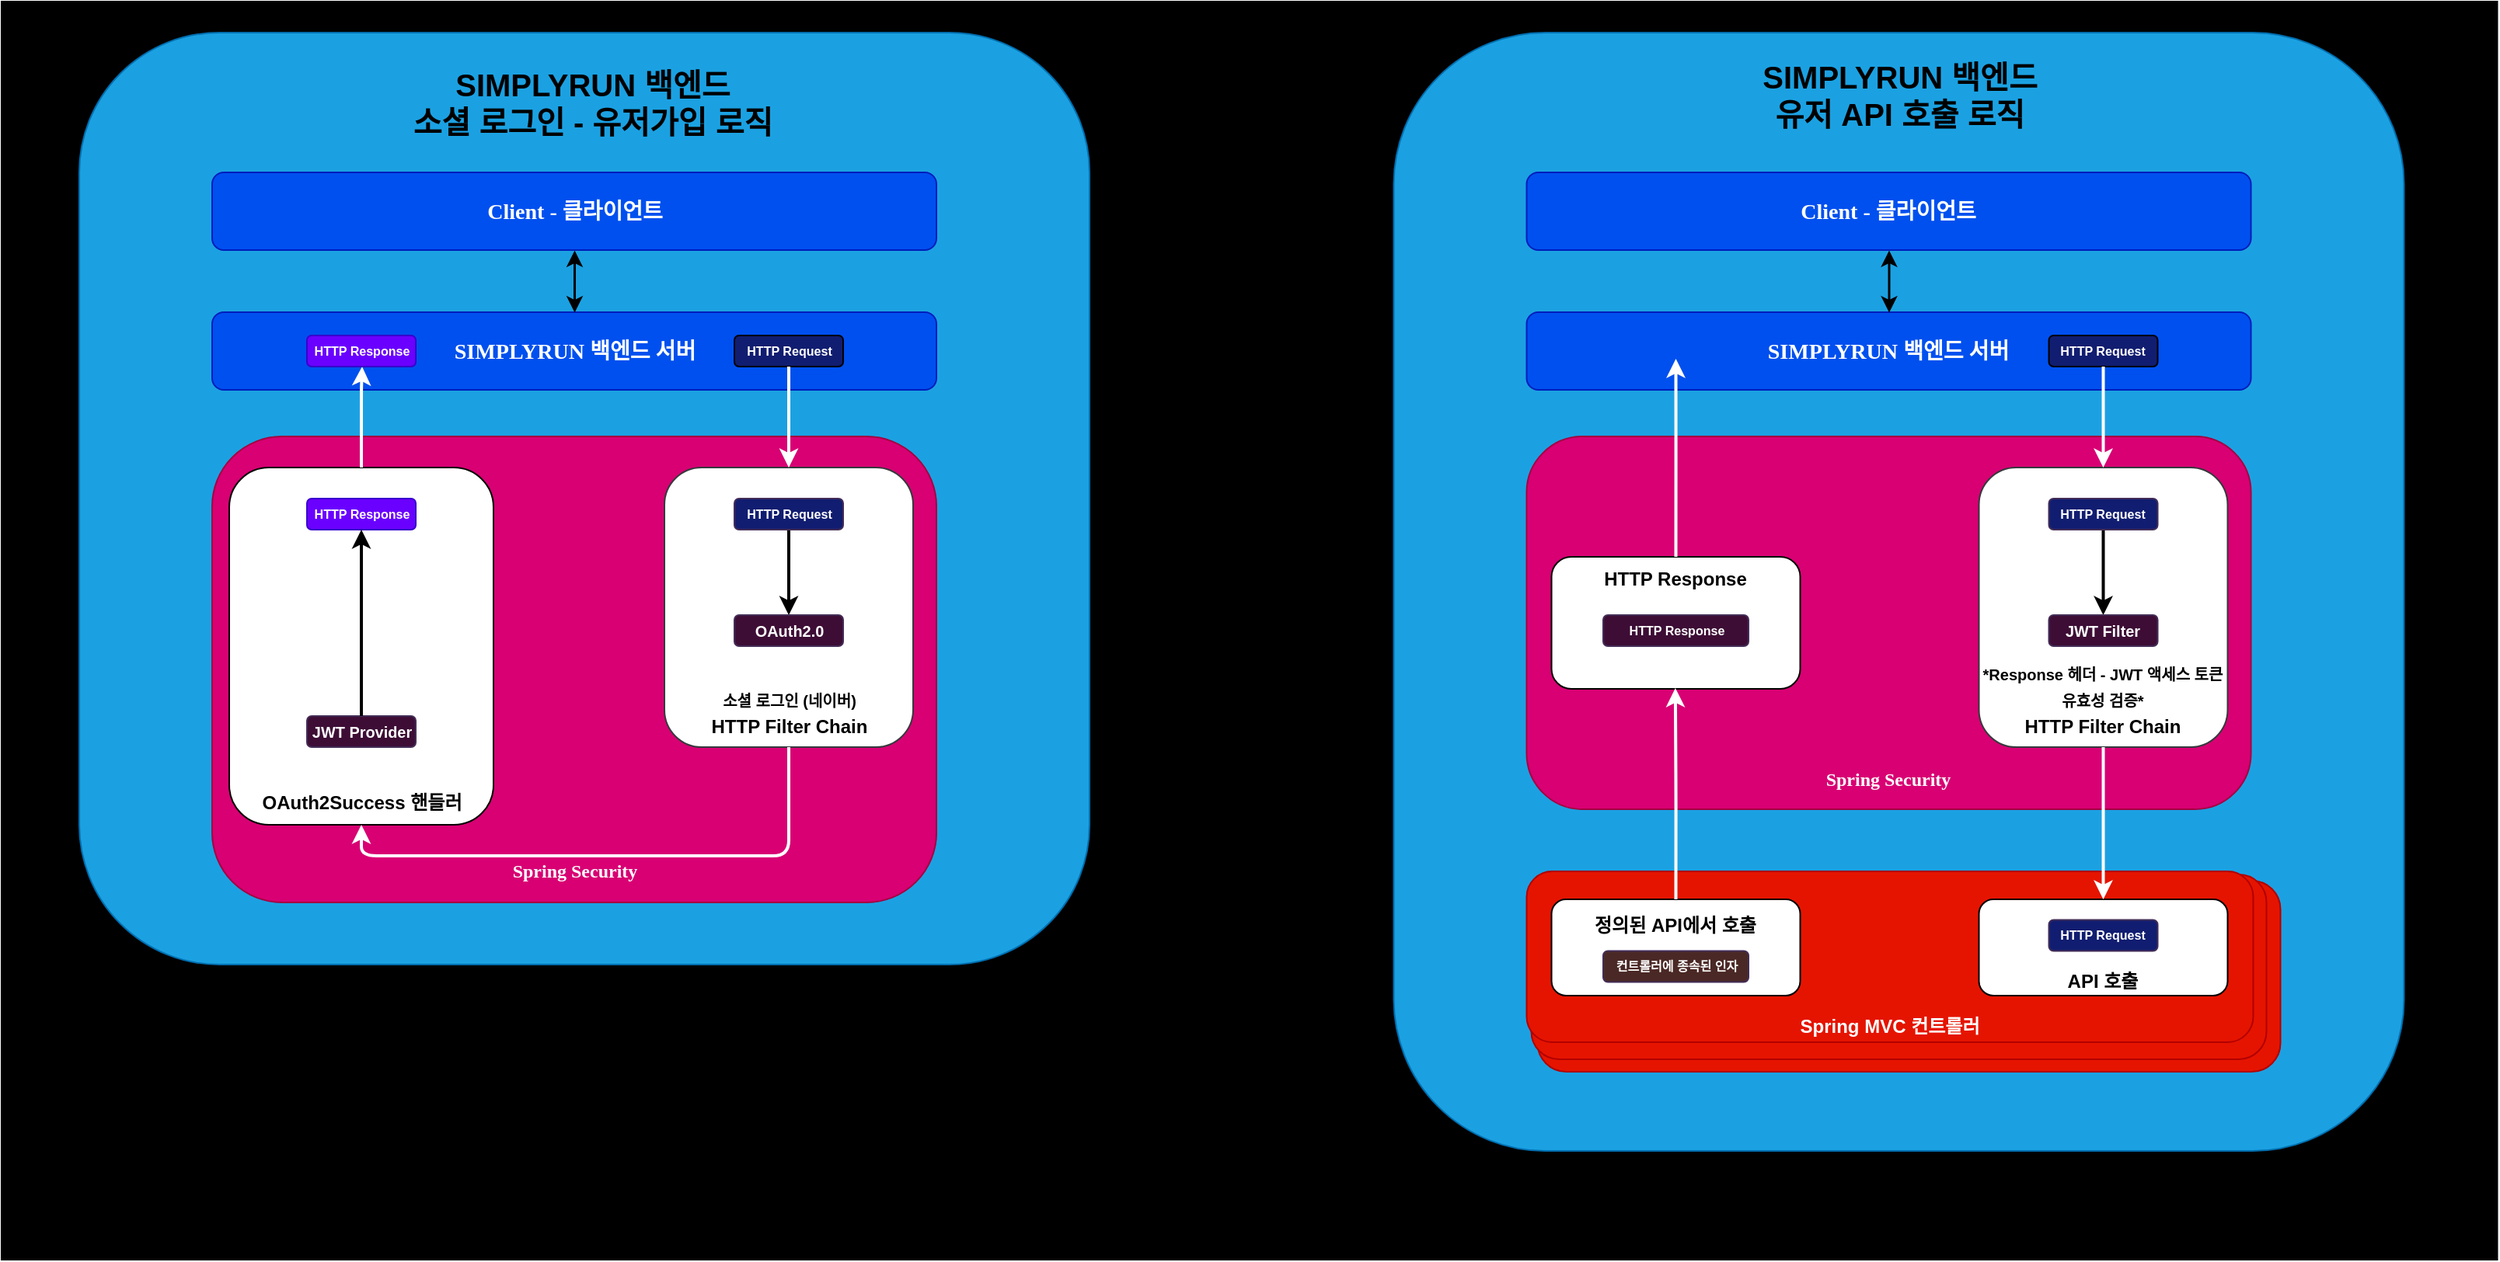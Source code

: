 <mxfile version="26.0.1">
  <diagram name="페이지-1" id="Nq4yGYuZbrCvw5U8-iED">
    <mxGraphModel dx="1911" dy="3598" grid="1" gridSize="10" guides="1" tooltips="1" connect="1" arrows="1" fold="1" page="1" pageScale="1" pageWidth="827" pageHeight="1169" math="0" shadow="0">
      <root>
        <mxCell id="0" />
        <mxCell id="1" parent="0" />
        <mxCell id="1A47Y8RJJ1MLDTLqIAWW-1" value="" style="rounded=0;whiteSpace=wrap;html=1;fillColor=#000000;" vertex="1" parent="1">
          <mxGeometry x="30" y="-2328" width="1605.75" height="810" as="geometry" />
        </mxCell>
        <mxCell id="1A47Y8RJJ1MLDTLqIAWW-83" value="" style="rounded=1;whiteSpace=wrap;html=1;fillColor=#1ba1e2;fontColor=#ffffff;strokeColor=#006EAF;" vertex="1" parent="1">
          <mxGeometry x="925.75" y="-2308" width="650" height="720" as="geometry" />
        </mxCell>
        <mxCell id="1A47Y8RJJ1MLDTLqIAWW-78" value="" style="rounded=1;whiteSpace=wrap;html=1;fillColor=#1ba1e2;fontColor=#ffffff;strokeColor=#006EAF;" vertex="1" parent="1">
          <mxGeometry x="80" y="-2308" width="650" height="600" as="geometry" />
        </mxCell>
        <mxCell id="1A47Y8RJJ1MLDTLqIAWW-4" value="&lt;h3&gt;&lt;font style=&quot;&quot; face=&quot;Comic Sans MS&quot;&gt;SIMPLYRUN 백엔드 서버&lt;/font&gt;&lt;/h3&gt;" style="rounded=1;whiteSpace=wrap;html=1;fillColor=#0050ef;strokeColor=#001DBC;fontColor=#ffffff;" vertex="1" parent="1">
          <mxGeometry x="165.5" y="-2128" width="466" height="50" as="geometry" />
        </mxCell>
        <mxCell id="1A47Y8RJJ1MLDTLqIAWW-5" value="&lt;h4&gt;&lt;font face=&quot;Comic Sans MS&quot;&gt;&lt;br&gt;&lt;/font&gt;&lt;font face=&quot;Comic Sans MS&quot;&gt;&lt;br&gt;&lt;/font&gt;&lt;font face=&quot;Comic Sans MS&quot;&gt;&lt;br&gt;&lt;br&gt;&lt;br&gt;&lt;br&gt;&lt;br&gt;&lt;br&gt;&lt;br&gt;&lt;br&gt;&lt;br&gt;&lt;br&gt;&lt;br&gt;&lt;br&gt;&lt;br&gt;&lt;br&gt;&lt;br&gt;&lt;br&gt;&lt;/font&gt;&lt;span style=&quot;font-family: &amp;quot;Comic Sans MS&amp;quot;; background-color: initial;&quot;&gt;Spring Security&lt;/span&gt;&lt;/h4&gt;" style="rounded=1;whiteSpace=wrap;html=1;fillColor=#d80073;strokeColor=#A50040;fontColor=#ffffff;" vertex="1" parent="1">
          <mxGeometry x="165.5" y="-2048" width="466" height="300" as="geometry" />
        </mxCell>
        <mxCell id="1A47Y8RJJ1MLDTLqIAWW-6" value="&lt;h6&gt;&lt;font color=&quot;#ffffff&quot;&gt;HTTP Request&lt;/font&gt;&lt;/h6&gt;" style="rounded=1;whiteSpace=wrap;html=1;fillColor=#111D70;" vertex="1" parent="1">
          <mxGeometry x="501.5" y="-2113" width="70" height="20" as="geometry" />
        </mxCell>
        <mxCell id="1A47Y8RJJ1MLDTLqIAWW-8" value="&lt;h3&gt;&lt;br&gt;&lt;br&gt;&lt;br&gt;&lt;br&gt;&lt;br&gt;&lt;br&gt;&lt;br&gt;&lt;br&gt;&lt;span style=&quot;background-color: initial;&quot;&gt;&lt;font style=&quot;&quot; size=&quot;1&quot;&gt;소셜 로그인 (네이버)&lt;br&gt;&lt;/font&gt;&lt;/span&gt;&lt;span style=&quot;background-color: initial; font-size: 12px;&quot;&gt;HTTP Filter Chain&lt;/span&gt;&lt;/h3&gt;" style="rounded=1;whiteSpace=wrap;html=1;fillColor=default;strokeColor=#36393d;shadow=0;glass=0;gradientColor=none;fillStyle=auto;" vertex="1" parent="1">
          <mxGeometry x="456.5" y="-2028" width="160" height="180" as="geometry" />
        </mxCell>
        <mxCell id="1A47Y8RJJ1MLDTLqIAWW-9" value="" style="edgeStyle=orthogonalEdgeStyle;rounded=1;orthogonalLoop=1;jettySize=auto;html=1;curved=0;strokeWidth=2;" edge="1" parent="1" source="1A47Y8RJJ1MLDTLqIAWW-10">
          <mxGeometry relative="1" as="geometry">
            <mxPoint x="536.5" y="-1933" as="targetPoint" />
          </mxGeometry>
        </mxCell>
        <mxCell id="1A47Y8RJJ1MLDTLqIAWW-10" value="&lt;h6&gt;HTTP Request&lt;/h6&gt;" style="rounded=1;whiteSpace=wrap;html=1;fillColor=#111D70;fontColor=#ffffff;strokeColor=#432D57;" vertex="1" parent="1">
          <mxGeometry x="501.5" y="-2008" width="70" height="20" as="geometry" />
        </mxCell>
        <mxCell id="1A47Y8RJJ1MLDTLqIAWW-12" value="&lt;div&gt;&lt;b&gt;&lt;br&gt;&lt;/b&gt;&lt;/div&gt;&lt;div&gt;&lt;b&gt;&lt;br&gt;&lt;/b&gt;&lt;/div&gt;&lt;div&gt;&lt;b&gt;&lt;br&gt;&lt;/b&gt;&lt;/div&gt;&lt;div&gt;&lt;b&gt;&lt;br&gt;&lt;/b&gt;&lt;/div&gt;&lt;div&gt;&lt;b&gt;&lt;br&gt;&lt;/b&gt;&lt;/div&gt;&lt;div&gt;&lt;b&gt;&lt;br&gt;&lt;/b&gt;&lt;/div&gt;&lt;div&gt;&lt;b&gt;&lt;br&gt;&lt;/b&gt;&lt;/div&gt;&lt;div&gt;&lt;b&gt;&lt;br&gt;&lt;/b&gt;&lt;/div&gt;&lt;div&gt;&lt;b&gt;&lt;br&gt;&lt;/b&gt;&lt;/div&gt;&lt;div&gt;&lt;br&gt;&lt;/div&gt;&lt;div&gt;&lt;br&gt;&lt;/div&gt;&lt;div&gt;&lt;br&gt;&lt;br&gt;&lt;/div&gt;&lt;div&gt;&lt;b&gt;&lt;br&gt;&lt;/b&gt;&lt;/div&gt;&lt;div&gt;&lt;b&gt;OAuth2Success 핸들러&lt;/b&gt;&lt;/div&gt;" style="rounded=1;whiteSpace=wrap;html=1;" vertex="1" parent="1">
          <mxGeometry x="176.5" y="-2028" width="170" height="230" as="geometry" />
        </mxCell>
        <mxCell id="1A47Y8RJJ1MLDTLqIAWW-19" value="" style="edgeStyle=orthogonalEdgeStyle;rounded=1;orthogonalLoop=1;jettySize=auto;html=1;curved=0;strokeWidth=2;exitX=0.5;exitY=0;exitDx=0;exitDy=0;strokeColor=#FFFFFF;" edge="1" parent="1" source="1A47Y8RJJ1MLDTLqIAWW-12" target="1A47Y8RJJ1MLDTLqIAWW-72">
          <mxGeometry relative="1" as="geometry">
            <mxPoint x="261.5" y="-1970.5" as="sourcePoint" />
            <mxPoint x="261.5" y="-2098" as="targetPoint" />
            <Array as="points">
              <mxPoint x="262" y="-2078" />
              <mxPoint x="262" y="-2078" />
            </Array>
          </mxGeometry>
        </mxCell>
        <mxCell id="1A47Y8RJJ1MLDTLqIAWW-20" value="" style="edgeStyle=orthogonalEdgeStyle;rounded=1;orthogonalLoop=1;jettySize=auto;html=1;curved=0;strokeWidth=2;exitX=0.5;exitY=1;exitDx=0;exitDy=0;entryX=0.5;entryY=0;entryDx=0;entryDy=0;strokeColor=#FFFFFF;" edge="1" parent="1" source="1A47Y8RJJ1MLDTLqIAWW-6" target="1A47Y8RJJ1MLDTLqIAWW-8">
          <mxGeometry relative="1" as="geometry">
            <mxPoint x="691.5" y="-1965" as="sourcePoint" />
            <mxPoint x="691.5" y="-2093" as="targetPoint" />
          </mxGeometry>
        </mxCell>
        <mxCell id="1A47Y8RJJ1MLDTLqIAWW-22" value="" style="edgeStyle=orthogonalEdgeStyle;rounded=1;orthogonalLoop=1;jettySize=auto;html=1;curved=0;strokeWidth=2;exitX=0.5;exitY=1;exitDx=0;exitDy=0;entryX=0.5;entryY=1;entryDx=0;entryDy=0;strokeColor=#FFFFFF;" edge="1" parent="1" source="1A47Y8RJJ1MLDTLqIAWW-8" target="1A47Y8RJJ1MLDTLqIAWW-12">
          <mxGeometry relative="1" as="geometry">
            <mxPoint x="451.82" y="-1696.75" as="sourcePoint" />
            <mxPoint x="451.5" y="-1832.75" as="targetPoint" />
          </mxGeometry>
        </mxCell>
        <mxCell id="1A47Y8RJJ1MLDTLqIAWW-45" value="&lt;h4&gt;&lt;br&gt;&lt;/h4&gt;" style="rounded=1;whiteSpace=wrap;html=1;fillColor=#e51400;strokeColor=#B20000;fontColor=#ffffff;" vertex="1" parent="1">
          <mxGeometry x="1018.25" y="-1762" width="478" height="123" as="geometry" />
        </mxCell>
        <mxCell id="1A47Y8RJJ1MLDTLqIAWW-46" value="&lt;h4&gt;&lt;br&gt;&lt;/h4&gt;" style="rounded=1;whiteSpace=wrap;html=1;fillColor=#e51400;strokeColor=#B20000;fontColor=#ffffff;" vertex="1" parent="1">
          <mxGeometry x="1014.25" y="-1766" width="473" height="119" as="geometry" />
        </mxCell>
        <mxCell id="1A47Y8RJJ1MLDTLqIAWW-47" value="&lt;h3&gt;&lt;font style=&quot;&quot; face=&quot;Comic Sans MS&quot;&gt;SIMPLYRUN 백엔드 서버&lt;/font&gt;&lt;/h3&gt;" style="rounded=1;whiteSpace=wrap;html=1;fillColor=#0050ef;strokeColor=#001DBC;fontColor=#ffffff;" vertex="1" parent="1">
          <mxGeometry x="1011.25" y="-2128" width="466" height="50" as="geometry" />
        </mxCell>
        <mxCell id="1A47Y8RJJ1MLDTLqIAWW-48" value="&lt;h4&gt;&lt;font face=&quot;Comic Sans MS&quot;&gt;&lt;br&gt;&lt;/font&gt;&lt;font face=&quot;Comic Sans MS&quot;&gt;&lt;br&gt;&lt;/font&gt;&lt;font face=&quot;Comic Sans MS&quot;&gt;&lt;br&gt;&lt;br&gt;&lt;br&gt;&lt;br&gt;&lt;br&gt;&lt;br&gt;&lt;br&gt;&lt;br&gt;&lt;br&gt;&lt;br&gt;&lt;br&gt;&lt;br&gt;Spring Security&lt;/font&gt;&lt;/h4&gt;" style="rounded=1;whiteSpace=wrap;html=1;fillColor=#d80073;strokeColor=#A50040;fontColor=#ffffff;" vertex="1" parent="1">
          <mxGeometry x="1011.25" y="-2048" width="466" height="240" as="geometry" />
        </mxCell>
        <mxCell id="1A47Y8RJJ1MLDTLqIAWW-49" value="&lt;h6&gt;&lt;font color=&quot;#ffffff&quot;&gt;HTTP Request&lt;/font&gt;&lt;/h6&gt;" style="rounded=1;whiteSpace=wrap;html=1;fillColor=#111D70;" vertex="1" parent="1">
          <mxGeometry x="1347.25" y="-2113" width="70" height="20" as="geometry" />
        </mxCell>
        <mxCell id="1A47Y8RJJ1MLDTLqIAWW-50" value="&lt;h4&gt;&lt;br&gt;&lt;/h4&gt;&lt;div&gt;&lt;b&gt;&lt;br&gt;&lt;/b&gt;&lt;/div&gt;&lt;div&gt;&lt;b&gt;&lt;br&gt;&lt;/b&gt;&lt;/div&gt;&lt;div&gt;&lt;b&gt;&lt;br&gt;&lt;/b&gt;&lt;/div&gt;&lt;div&gt;&lt;b&gt;Spring MVC 컨트롤러&lt;/b&gt;&lt;/div&gt;" style="rounded=1;whiteSpace=wrap;html=1;fillColor=#e51400;strokeColor=#B20000;fontColor=#ffffff;" vertex="1" parent="1">
          <mxGeometry x="1011.25" y="-1768" width="467.5" height="110" as="geometry" />
        </mxCell>
        <mxCell id="1A47Y8RJJ1MLDTLqIAWW-51" value="&lt;h3&gt;&lt;br&gt;&lt;br&gt;&lt;br&gt;&lt;br&gt;&lt;br&gt;&lt;br&gt;&lt;br&gt;&lt;span style=&quot;background-color: initial;&quot;&gt;&lt;font style=&quot;&quot; size=&quot;1&quot;&gt;*Response 헤더 - JWT 액세스 토큰&lt;br&gt;&lt;/font&gt;&lt;/span&gt;&lt;span style=&quot;background-color: initial;&quot;&gt;&lt;font style=&quot;&quot; size=&quot;1&quot;&gt;유효성 검증*&lt;br&gt;&lt;/font&gt;&lt;/span&gt;&lt;span style=&quot;background-color: initial; font-size: 12px;&quot;&gt;HTTP Filter Chain&lt;/span&gt;&lt;/h3&gt;" style="rounded=1;whiteSpace=wrap;html=1;fillColor=default;strokeColor=#36393d;shadow=0;glass=0;gradientColor=none;fillStyle=auto;" vertex="1" parent="1">
          <mxGeometry x="1302.25" y="-2028" width="160" height="180" as="geometry" />
        </mxCell>
        <mxCell id="1A47Y8RJJ1MLDTLqIAWW-52" value="" style="edgeStyle=orthogonalEdgeStyle;rounded=1;orthogonalLoop=1;jettySize=auto;html=1;curved=0;strokeWidth=2;" edge="1" parent="1" source="1A47Y8RJJ1MLDTLqIAWW-53" target="1A47Y8RJJ1MLDTLqIAWW-54">
          <mxGeometry relative="1" as="geometry" />
        </mxCell>
        <mxCell id="1A47Y8RJJ1MLDTLqIAWW-53" value="&lt;h6&gt;HTTP Request&lt;/h6&gt;" style="rounded=1;whiteSpace=wrap;html=1;fillColor=#111D70;fontColor=#ffffff;strokeColor=#432D57;" vertex="1" parent="1">
          <mxGeometry x="1347.25" y="-2008" width="70" height="20" as="geometry" />
        </mxCell>
        <mxCell id="1A47Y8RJJ1MLDTLqIAWW-54" value="&lt;h5&gt;JWT Filter&lt;/h5&gt;" style="rounded=1;whiteSpace=wrap;html=1;fillColor=#3D0D35;fontColor=#ffffff;strokeColor=#432D57;" vertex="1" parent="1">
          <mxGeometry x="1347.25" y="-1933" width="70" height="20" as="geometry" />
        </mxCell>
        <mxCell id="1A47Y8RJJ1MLDTLqIAWW-55" value="&lt;div&gt;&lt;b&gt;&lt;br&gt;&lt;/b&gt;&lt;/div&gt;&lt;div&gt;&lt;b&gt;&lt;br&gt;&lt;/b&gt;&lt;/div&gt;&lt;div&gt;&lt;b&gt;&lt;br&gt;&lt;/b&gt;&lt;/div&gt;&lt;div&gt;&lt;b&gt;API 호출&lt;/b&gt;&lt;/div&gt;" style="rounded=1;whiteSpace=wrap;html=1;" vertex="1" parent="1">
          <mxGeometry x="1302.25" y="-1750" width="160" height="62" as="geometry" />
        </mxCell>
        <mxCell id="1A47Y8RJJ1MLDTLqIAWW-56" value="&lt;h6&gt;HTTP Request&lt;/h6&gt;" style="rounded=1;whiteSpace=wrap;html=1;fillColor=#111D70;fontColor=#ffffff;strokeColor=#432D57;" vertex="1" parent="1">
          <mxGeometry x="1347.25" y="-1736.75" width="70" height="20" as="geometry" />
        </mxCell>
        <mxCell id="1A47Y8RJJ1MLDTLqIAWW-57" style="edgeStyle=orthogonalEdgeStyle;rounded=0;orthogonalLoop=1;jettySize=auto;html=1;exitX=0.5;exitY=1;exitDx=0;exitDy=0;" edge="1" parent="1" source="1A47Y8RJJ1MLDTLqIAWW-56" target="1A47Y8RJJ1MLDTLqIAWW-56">
          <mxGeometry relative="1" as="geometry" />
        </mxCell>
        <mxCell id="1A47Y8RJJ1MLDTLqIAWW-58" value="&lt;div&gt;&lt;span style=&quot;background-color: initial;&quot;&gt;&lt;b&gt;정의된 API에서 호출&lt;/b&gt;&lt;/span&gt;&lt;/div&gt;&lt;div&gt;&lt;span style=&quot;background-color: initial;&quot;&gt;&lt;b&gt;&lt;br&gt;&lt;/b&gt;&lt;/span&gt;&lt;/div&gt;&lt;div&gt;&lt;span style=&quot;background-color: initial;&quot;&gt;&lt;br&gt;&lt;/span&gt;&lt;/div&gt;" style="rounded=1;whiteSpace=wrap;html=1;" vertex="1" parent="1">
          <mxGeometry x="1027.25" y="-1750" width="160" height="62" as="geometry" />
        </mxCell>
        <mxCell id="1A47Y8RJJ1MLDTLqIAWW-59" value="&lt;h6&gt;컨트롤러에 종속된 인자&lt;/h6&gt;" style="rounded=1;whiteSpace=wrap;html=1;fillColor=#4A2825;fontColor=#ffffff;strokeColor=#432D57;" vertex="1" parent="1">
          <mxGeometry x="1060.5" y="-1716.75" width="93.5" height="20" as="geometry" />
        </mxCell>
        <mxCell id="1A47Y8RJJ1MLDTLqIAWW-60" value="&lt;div&gt;&lt;b&gt;HTTP Response&lt;/b&gt;&lt;/div&gt;&lt;div&gt;&lt;b&gt;&lt;br&gt;&lt;/b&gt;&lt;/div&gt;&lt;div&gt;&lt;b&gt;&lt;br&gt;&lt;/b&gt;&lt;/div&gt;&lt;div&gt;&lt;b&gt;&lt;br&gt;&lt;/b&gt;&lt;/div&gt;&lt;div&gt;&lt;br&gt;&lt;/div&gt;" style="rounded=1;whiteSpace=wrap;html=1;" vertex="1" parent="1">
          <mxGeometry x="1027.25" y="-1970.5" width="160" height="85" as="geometry" />
        </mxCell>
        <mxCell id="1A47Y8RJJ1MLDTLqIAWW-61" value="&lt;h6&gt;HTTP Response&lt;/h6&gt;" style="rounded=1;whiteSpace=wrap;html=1;fillColor=#3D0D35;fontColor=#ffffff;strokeColor=#432D57;" vertex="1" parent="1">
          <mxGeometry x="1060.5" y="-1933" width="93.5" height="20" as="geometry" />
        </mxCell>
        <mxCell id="1A47Y8RJJ1MLDTLqIAWW-62" value="" style="edgeStyle=orthogonalEdgeStyle;rounded=1;orthogonalLoop=1;jettySize=auto;html=1;curved=0;strokeWidth=2;exitX=0.5;exitY=0;exitDx=0;exitDy=0;strokeColor=#FFFFFF;" edge="1" parent="1" source="1A47Y8RJJ1MLDTLqIAWW-60">
          <mxGeometry relative="1" as="geometry">
            <mxPoint x="1106.93" y="-2038" as="sourcePoint" />
            <mxPoint x="1107.25" y="-2098" as="targetPoint" />
          </mxGeometry>
        </mxCell>
        <mxCell id="1A47Y8RJJ1MLDTLqIAWW-63" value="" style="edgeStyle=orthogonalEdgeStyle;rounded=1;orthogonalLoop=1;jettySize=auto;html=1;curved=0;strokeWidth=2;exitX=0.5;exitY=1;exitDx=0;exitDy=0;entryX=0.5;entryY=0;entryDx=0;entryDy=0;strokeColor=#FFFFFF;" edge="1" parent="1" source="1A47Y8RJJ1MLDTLqIAWW-49" target="1A47Y8RJJ1MLDTLqIAWW-51">
          <mxGeometry relative="1" as="geometry">
            <mxPoint x="1537.25" y="-1965" as="sourcePoint" />
            <mxPoint x="1537.25" y="-2093" as="targetPoint" />
          </mxGeometry>
        </mxCell>
        <mxCell id="1A47Y8RJJ1MLDTLqIAWW-64" value="" style="edgeStyle=orthogonalEdgeStyle;rounded=1;orthogonalLoop=1;jettySize=auto;html=1;curved=0;strokeWidth=2;exitX=0.5;exitY=0;exitDx=0;exitDy=0;strokeColor=#FFFFFF;" edge="1" parent="1" source="1A47Y8RJJ1MLDTLqIAWW-58">
          <mxGeometry relative="1" as="geometry">
            <mxPoint x="1106.93" y="-1758" as="sourcePoint" />
            <mxPoint x="1106.93" y="-1886" as="targetPoint" />
          </mxGeometry>
        </mxCell>
        <mxCell id="1A47Y8RJJ1MLDTLqIAWW-65" value="" style="edgeStyle=orthogonalEdgeStyle;rounded=1;orthogonalLoop=1;jettySize=auto;html=1;curved=0;strokeWidth=2;exitX=0.5;exitY=1;exitDx=0;exitDy=0;entryX=0.5;entryY=0;entryDx=0;entryDy=0;strokeColor=#FFFFFF;" edge="1" parent="1" source="1A47Y8RJJ1MLDTLqIAWW-51" target="1A47Y8RJJ1MLDTLqIAWW-55">
          <mxGeometry relative="1" as="geometry">
            <mxPoint x="1297.57" y="-1696.75" as="sourcePoint" />
            <mxPoint x="1297.25" y="-1832.75" as="targetPoint" />
          </mxGeometry>
        </mxCell>
        <mxCell id="1A47Y8RJJ1MLDTLqIAWW-66" value="&lt;h5&gt;OAuth2.0&lt;/h5&gt;" style="rounded=1;whiteSpace=wrap;html=1;fillColor=#3D0D35;fontColor=#ffffff;strokeColor=#432D57;" vertex="1" parent="1">
          <mxGeometry x="501.5" y="-1933" width="70" height="20" as="geometry" />
        </mxCell>
        <mxCell id="1A47Y8RJJ1MLDTLqIAWW-68" value="&lt;h5&gt;JWT Provider&lt;/h5&gt;" style="rounded=1;whiteSpace=wrap;html=1;fillColor=#3D0D35;fontColor=#ffffff;strokeColor=#432D57;" vertex="1" parent="1">
          <mxGeometry x="226.5" y="-1868" width="70" height="20" as="geometry" />
        </mxCell>
        <mxCell id="1A47Y8RJJ1MLDTLqIAWW-69" value="&lt;h6&gt;HTTP Response&lt;/h6&gt;" style="rounded=1;whiteSpace=wrap;html=1;fillColor=#6a00ff;fontColor=#ffffff;strokeColor=#3700CC;" vertex="1" parent="1">
          <mxGeometry x="226.5" y="-2008" width="70" height="20" as="geometry" />
        </mxCell>
        <mxCell id="1A47Y8RJJ1MLDTLqIAWW-70" value="" style="edgeStyle=orthogonalEdgeStyle;rounded=1;orthogonalLoop=1;jettySize=auto;html=1;curved=0;strokeWidth=2;exitX=0.5;exitY=0;exitDx=0;exitDy=0;" edge="1" parent="1" source="1A47Y8RJJ1MLDTLqIAWW-68" target="1A47Y8RJJ1MLDTLqIAWW-69">
          <mxGeometry relative="1" as="geometry">
            <mxPoint x="560" y="-1759.5" as="sourcePoint" />
            <mxPoint x="320" y="-1748" as="targetPoint" />
            <Array as="points" />
          </mxGeometry>
        </mxCell>
        <mxCell id="1A47Y8RJJ1MLDTLqIAWW-72" value="&lt;h6&gt;HTTP Response&lt;/h6&gt;" style="rounded=1;whiteSpace=wrap;html=1;fillColor=#6a00ff;fontColor=#ffffff;strokeColor=#3700CC;" vertex="1" parent="1">
          <mxGeometry x="226.5" y="-2113" width="70" height="20" as="geometry" />
        </mxCell>
        <mxCell id="1A47Y8RJJ1MLDTLqIAWW-73" value="&lt;h3&gt;&lt;font face=&quot;Comic Sans MS&quot;&gt;Client - 클라이언트&lt;/font&gt;&lt;/h3&gt;" style="rounded=1;whiteSpace=wrap;html=1;fillColor=light-dark(#0050EF,#99CCFF);strokeColor=#001DBC;fontColor=#ffffff;" vertex="1" parent="1">
          <mxGeometry x="165.5" y="-2218" width="466" height="50" as="geometry" />
        </mxCell>
        <mxCell id="1A47Y8RJJ1MLDTLqIAWW-76" value="" style="endArrow=classic;startArrow=classic;html=1;rounded=0;entryX=0.5;entryY=1;entryDx=0;entryDy=0;exitX=0.5;exitY=0;exitDx=0;exitDy=0;strokeColor=light-dark(#000000,#000000);strokeWidth=1.5;" edge="1" parent="1" source="1A47Y8RJJ1MLDTLqIAWW-4" target="1A47Y8RJJ1MLDTLqIAWW-73">
          <mxGeometry width="50" height="50" relative="1" as="geometry">
            <mxPoint x="490" y="-1918" as="sourcePoint" />
            <mxPoint x="540" y="-1968" as="targetPoint" />
          </mxGeometry>
        </mxCell>
        <mxCell id="1A47Y8RJJ1MLDTLqIAWW-82" value="&lt;b&gt;&lt;font style=&quot;font-size: 20px;&quot;&gt;SIMPLYRUN 백엔드&lt;br&gt;소셜 로그인 - 유저가입 로직&lt;/font&gt;&lt;/b&gt;" style="text;html=1;align=center;verticalAlign=middle;whiteSpace=wrap;rounded=0;" vertex="1" parent="1">
          <mxGeometry x="214.75" y="-2278" width="390.5" height="30" as="geometry" />
        </mxCell>
        <mxCell id="1A47Y8RJJ1MLDTLqIAWW-84" value="&lt;b&gt;&lt;font style=&quot;font-size: 20px;&quot;&gt;SIMPLYRUN 백엔드&lt;br&gt;유저 API 호출 로직&lt;/font&gt;&lt;/b&gt;" style="text;html=1;align=center;verticalAlign=middle;whiteSpace=wrap;rounded=0;" vertex="1" parent="1">
          <mxGeometry x="1055.5" y="-2283" width="390.5" height="30" as="geometry" />
        </mxCell>
        <mxCell id="1A47Y8RJJ1MLDTLqIAWW-88" value="&lt;h3&gt;&lt;font face=&quot;Comic Sans MS&quot;&gt;Client - 클라이언트&lt;/font&gt;&lt;/h3&gt;" style="rounded=1;whiteSpace=wrap;html=1;fillColor=light-dark(#0050EF,#99CCFF);strokeColor=#001DBC;fontColor=#ffffff;" vertex="1" parent="1">
          <mxGeometry x="1011.25" y="-2218" width="466" height="50" as="geometry" />
        </mxCell>
        <mxCell id="1A47Y8RJJ1MLDTLqIAWW-90" value="" style="endArrow=classic;startArrow=classic;html=1;rounded=0;entryX=0.5;entryY=0;entryDx=0;entryDy=0;exitX=0.5;exitY=1;exitDx=0;exitDy=0;strokeColor=light-dark(#000000,#000000);strokeWidth=1.5;" edge="1" parent="1" source="1A47Y8RJJ1MLDTLqIAWW-88" target="1A47Y8RJJ1MLDTLqIAWW-47">
          <mxGeometry width="50" height="50" relative="1" as="geometry">
            <mxPoint x="1254.75" y="-2768" as="sourcePoint" />
            <mxPoint x="1254.75" y="-2808" as="targetPoint" />
          </mxGeometry>
        </mxCell>
      </root>
    </mxGraphModel>
  </diagram>
</mxfile>
